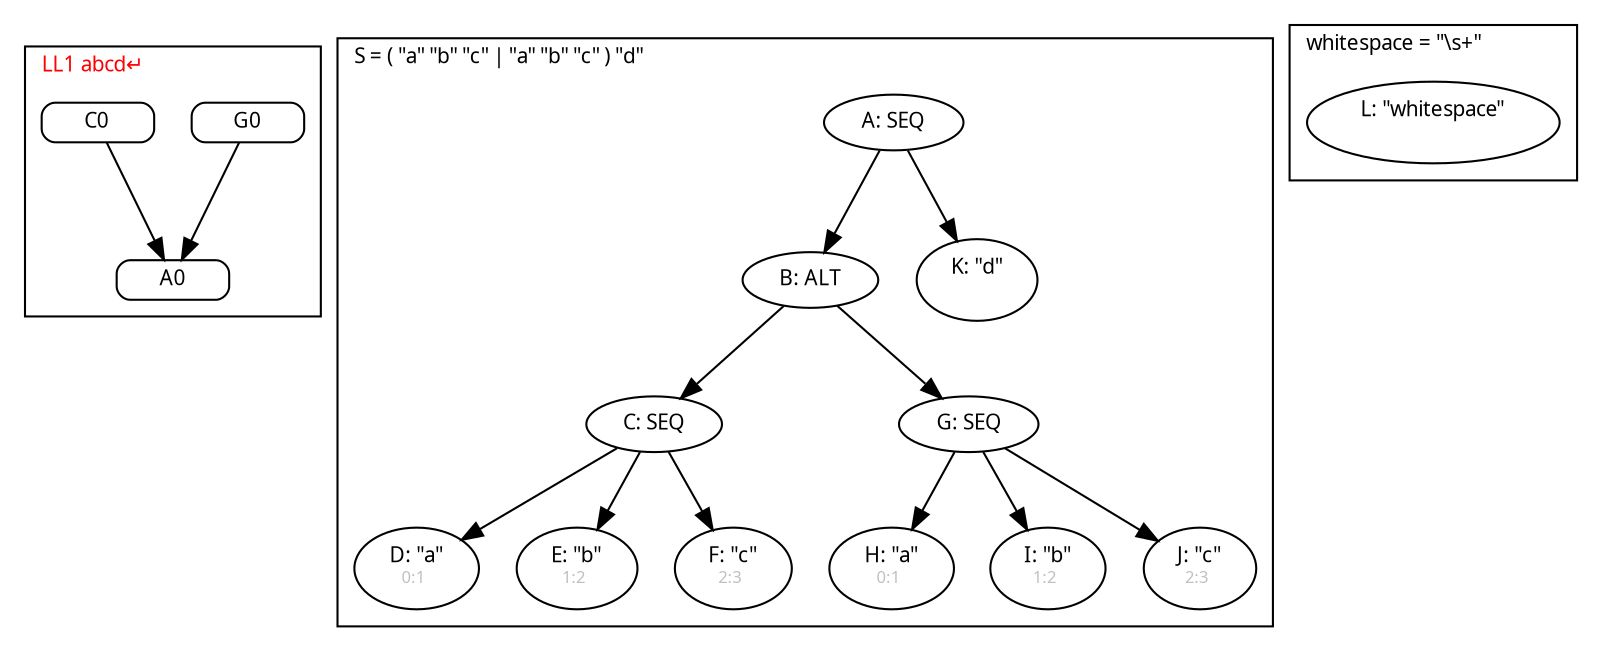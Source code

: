 digraph G {
  fontname = Menlo
  fontsize = 10
  node [fontname = Menlo, fontsize = 10]
  edge [fontname = Menlo, fontsize = 10]
  graph [ordering = out]
  subgraph GSS {
    cluster = true
    label = <LL1 abcd↵> fontcolor = red
    labeljust = l
    node [shape = box, style = rounded, height = 0]
    "G0" -> "A0"
    "C0" -> "A0"
  }
  subgraph S {
    cluster = true
    label = <S = ( "a" "b" "c" | "a" "b" "c" ) "d">
    labeljust = l
    node [shape = ellipse, height = 0]
    A [label = <A: SEQ>]
    A -> B
    B [label = <B: ALT>]
    B -> C
    C [label = <C: SEQ>]
    C -> D
    D [label = <D: "a"<br/><font color="gray" point-size="8.0"> 0:1 </font> >]
    C -> E
    E [label = <E: "b"<br/><font color="gray" point-size="8.0"> 1:2 </font> >]
    C -> F
    F [label = <F: "c"<br/><font color="gray" point-size="8.0"> 2:3 </font> >]
    B -> G
    G [label = <G: SEQ>]
    G -> H
    H [label = <H: "a"<br/><font color="gray" point-size="8.0"> 0:1 </font> >]
    G -> I
    I [label = <I: "b"<br/><font color="gray" point-size="8.0"> 1:2 </font> >]
    G -> J
    J [label = <J: "c"<br/><font color="gray" point-size="8.0"> 2:3 </font> >]
    A -> K
    K [label = <K: "d"<br/><font color="gray" point-size="8.0">  </font> >]
  }
  subgraph whitespace {
    cluster = true
    label = <whitespace = "\s+">
    labeljust = l
    node [shape = ellipse, height = 0]
    L [label = <L: "whitespace"<br/><font color="gray" point-size="8.0">  </font> >]
  }
}